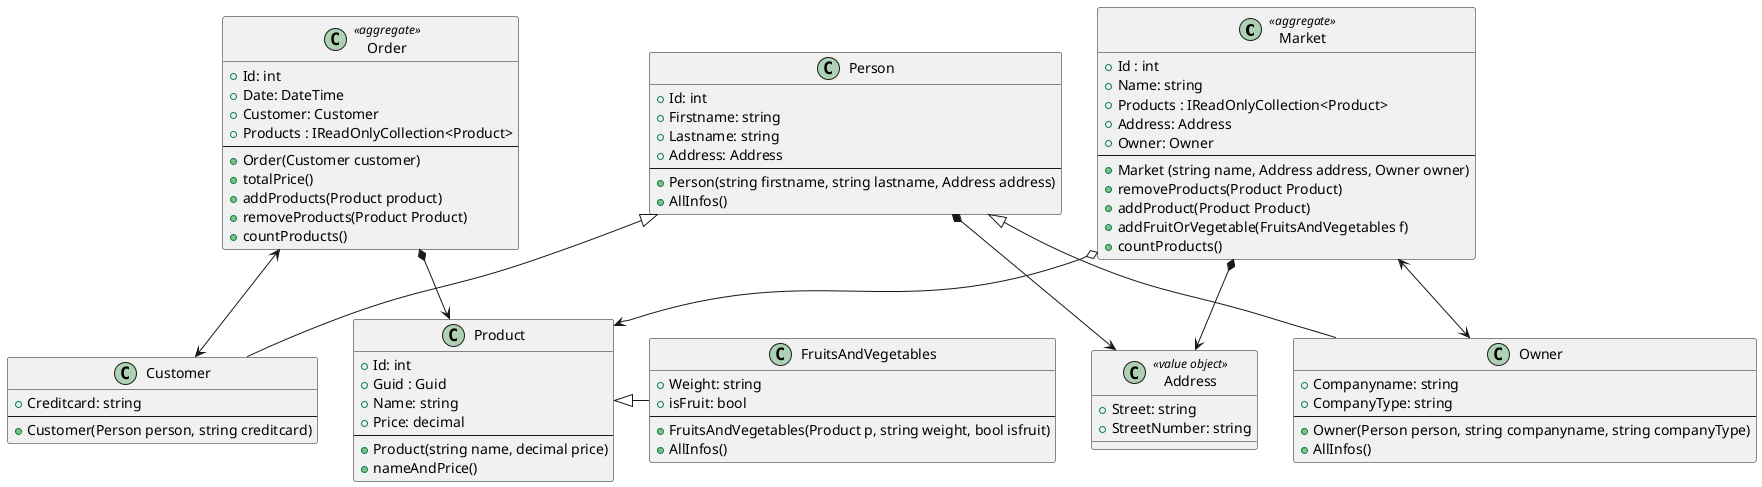 @startuml
class Market <<aggregate>>
{
+ Id : int 
+ Name: string
+ Products : IReadOnlyCollection<Product>
+ Address: Address
+ Owner: Owner
---
+ Market (string name, Address address, Owner owner)
+ removeProducts(Product Product)
+ addProduct(Product Product)
+ addFruitOrVegetable(FruitsAndVegetables f)
+ countProducts()
}

class Person{
    + Id: int
    + Firstname: string
    + Lastname: string
    + Address: Address
    ---
    + Person(string firstname, string lastname, Address address)
    + AllInfos()
}

class Customer{
    + Creditcard: string
    ---
    + Customer(Person person, string creditcard)
}
class Owner{
    + Companyname: string
    + CompanyType: string
    ---
    + Owner(Person person, string companyname, string companyType)
    + AllInfos()
}
class Address <<value object>>{
    + Street: string
    + StreetNumber: string
    
}
class Product{
    + Id: int
    + Guid : Guid
    + Name: string
    + Price: decimal
    ---
    + Product(string name, decimal price)
    + nameAndPrice()
}
class FruitsAndVegetables{
    + Weight: string
    + isFruit: bool
    ---
    + FruitsAndVegetables(Product p, string weight, bool isfruit)
    + AllInfos()
}

class Order <<aggregate>>{
    + Id: int
    + Date: DateTime
    + Customer: Customer
    + Products : IReadOnlyCollection<Product>
    ---
    + Order(Customer customer)
    + totalPrice()
    + addProducts(Product product)
    + removeProducts(Product Product)
    + countProducts()
}


Owner -up-|> Person
FruitsAndVegetables -up|> Product
Customer -up-|> Person
Market o--> Product
Market <--> Owner
Order <--> Customer
Order *--> Product
Person *--> Address
Market *--> Address
@enduml